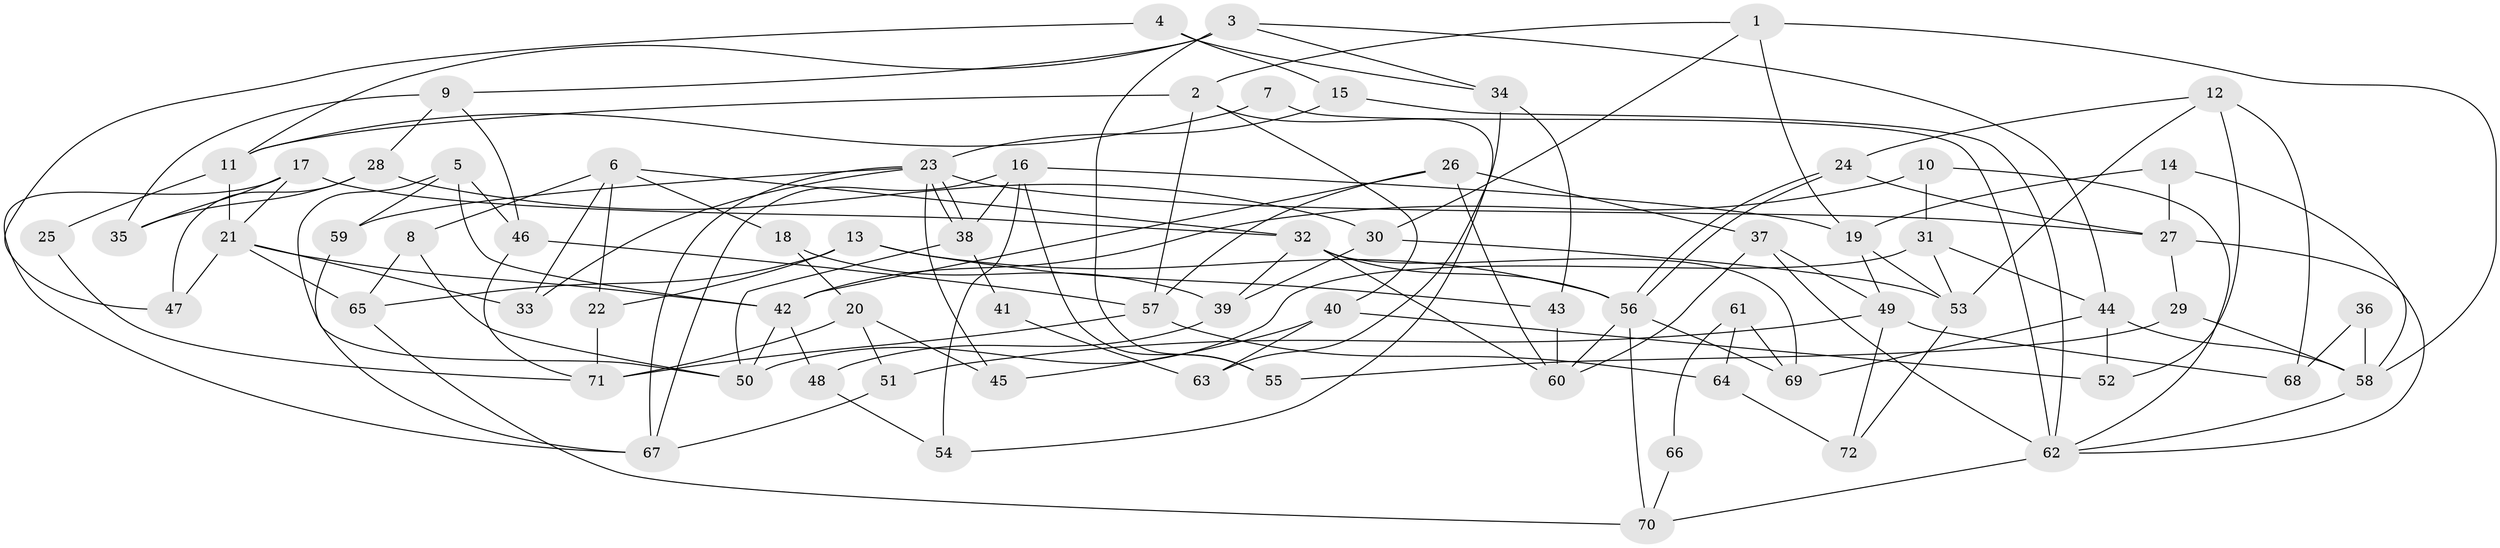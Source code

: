 // coarse degree distribution, {7: 0.4090909090909091, 8: 0.13636363636363635, 5: 0.13636363636363635, 4: 0.09090909090909091, 10: 0.045454545454545456, 9: 0.13636363636363635, 3: 0.045454545454545456}
// Generated by graph-tools (version 1.1) at 2025/36/03/04/25 23:36:58]
// undirected, 72 vertices, 144 edges
graph export_dot {
  node [color=gray90,style=filled];
  1;
  2;
  3;
  4;
  5;
  6;
  7;
  8;
  9;
  10;
  11;
  12;
  13;
  14;
  15;
  16;
  17;
  18;
  19;
  20;
  21;
  22;
  23;
  24;
  25;
  26;
  27;
  28;
  29;
  30;
  31;
  32;
  33;
  34;
  35;
  36;
  37;
  38;
  39;
  40;
  41;
  42;
  43;
  44;
  45;
  46;
  47;
  48;
  49;
  50;
  51;
  52;
  53;
  54;
  55;
  56;
  57;
  58;
  59;
  60;
  61;
  62;
  63;
  64;
  65;
  66;
  67;
  68;
  69;
  70;
  71;
  72;
  1 -- 58;
  1 -- 19;
  1 -- 2;
  1 -- 30;
  2 -- 57;
  2 -- 11;
  2 -- 40;
  2 -- 54;
  3 -- 55;
  3 -- 44;
  3 -- 9;
  3 -- 11;
  3 -- 34;
  4 -- 47;
  4 -- 15;
  4 -- 34;
  5 -- 42;
  5 -- 50;
  5 -- 46;
  5 -- 59;
  6 -- 33;
  6 -- 8;
  6 -- 18;
  6 -- 22;
  6 -- 32;
  7 -- 11;
  7 -- 62;
  8 -- 65;
  8 -- 50;
  9 -- 46;
  9 -- 28;
  9 -- 35;
  10 -- 62;
  10 -- 31;
  10 -- 42;
  11 -- 21;
  11 -- 25;
  12 -- 53;
  12 -- 24;
  12 -- 52;
  12 -- 68;
  13 -- 56;
  13 -- 43;
  13 -- 22;
  13 -- 65;
  14 -- 27;
  14 -- 19;
  14 -- 58;
  15 -- 23;
  15 -- 62;
  16 -- 67;
  16 -- 54;
  16 -- 19;
  16 -- 38;
  16 -- 55;
  17 -- 35;
  17 -- 21;
  17 -- 32;
  17 -- 67;
  18 -- 39;
  18 -- 20;
  19 -- 49;
  19 -- 53;
  20 -- 45;
  20 -- 51;
  20 -- 71;
  21 -- 42;
  21 -- 33;
  21 -- 47;
  21 -- 65;
  22 -- 71;
  23 -- 59;
  23 -- 38;
  23 -- 38;
  23 -- 27;
  23 -- 33;
  23 -- 45;
  23 -- 67;
  24 -- 27;
  24 -- 56;
  24 -- 56;
  25 -- 71;
  26 -- 57;
  26 -- 60;
  26 -- 37;
  26 -- 42;
  27 -- 62;
  27 -- 29;
  28 -- 30;
  28 -- 35;
  28 -- 47;
  29 -- 58;
  29 -- 55;
  30 -- 53;
  30 -- 39;
  31 -- 44;
  31 -- 50;
  31 -- 53;
  32 -- 39;
  32 -- 56;
  32 -- 60;
  32 -- 69;
  34 -- 43;
  34 -- 63;
  36 -- 68;
  36 -- 58;
  37 -- 60;
  37 -- 49;
  37 -- 62;
  38 -- 41;
  38 -- 50;
  39 -- 48;
  40 -- 52;
  40 -- 45;
  40 -- 63;
  41 -- 63;
  42 -- 48;
  42 -- 50;
  43 -- 60;
  44 -- 69;
  44 -- 58;
  44 -- 52;
  46 -- 71;
  46 -- 57;
  48 -- 54;
  49 -- 51;
  49 -- 68;
  49 -- 72;
  51 -- 67;
  53 -- 72;
  56 -- 60;
  56 -- 69;
  56 -- 70;
  57 -- 71;
  57 -- 64;
  58 -- 62;
  59 -- 67;
  61 -- 69;
  61 -- 64;
  61 -- 66;
  62 -- 70;
  64 -- 72;
  65 -- 70;
  66 -- 70;
}
